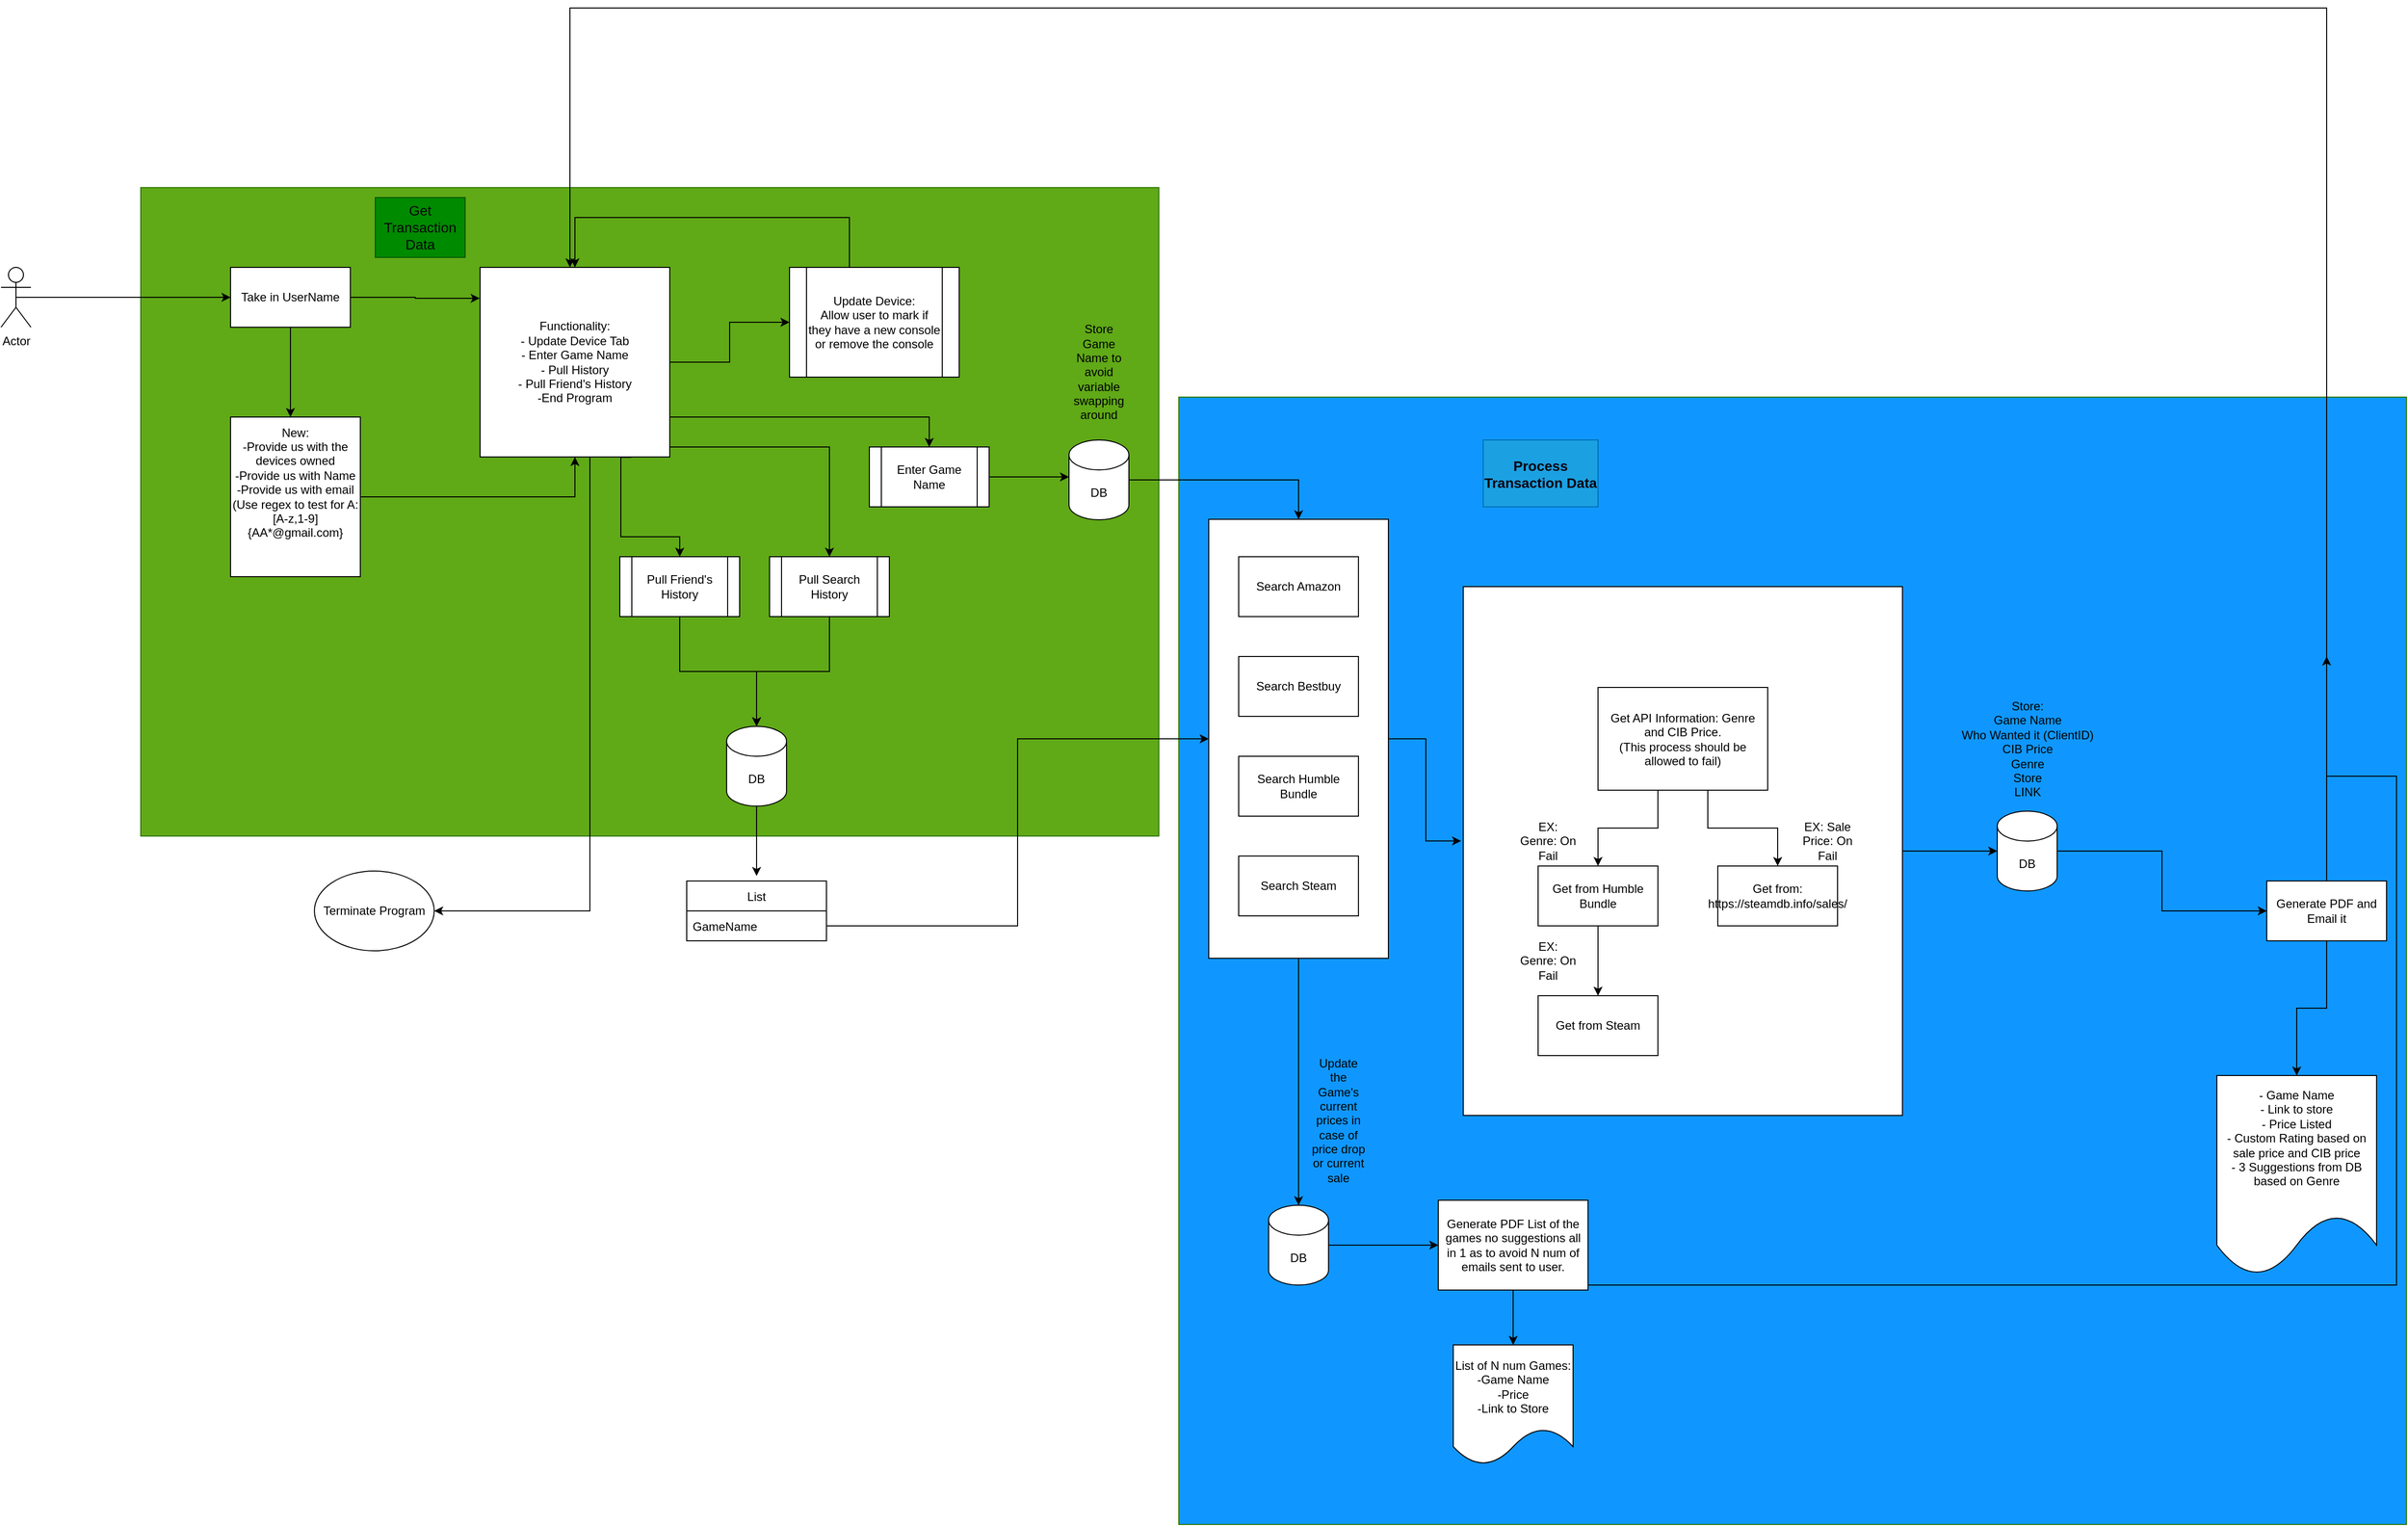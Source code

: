 <mxfile version="15.6.8" type="github">
  <diagram id="C5RBs43oDa-KdzZeNtuy" name="Page-1">
    <mxGraphModel dx="2214" dy="2520" grid="1" gridSize="10" guides="1" tooltips="1" connect="1" arrows="1" fold="1" page="1" pageScale="1" pageWidth="827" pageHeight="1169" math="0" shadow="0">
      <root>
        <mxCell id="WIyWlLk6GJQsqaUBKTNV-0" />
        <mxCell id="WIyWlLk6GJQsqaUBKTNV-1" parent="WIyWlLk6GJQsqaUBKTNV-0" />
        <mxCell id="KGgtrtZ2W4Gr-rw0HMmI-87" value="" style="rounded=0;whiteSpace=wrap;html=1;fillColor=#60a917;fontColor=#ffffff;strokeColor=#2D7600;" vertex="1" parent="WIyWlLk6GJQsqaUBKTNV-1">
          <mxGeometry x="180" width="1020" height="650" as="geometry" />
        </mxCell>
        <mxCell id="KGgtrtZ2W4Gr-rw0HMmI-86" value="" style="rounded=0;whiteSpace=wrap;html=1;fillColor=#0F97FF;fontColor=#ffffff;strokeColor=#2D7600;" vertex="1" parent="WIyWlLk6GJQsqaUBKTNV-1">
          <mxGeometry x="1220" y="210" width="1230" height="1130" as="geometry" />
        </mxCell>
        <mxCell id="KGgtrtZ2W4Gr-rw0HMmI-48" style="edgeStyle=orthogonalEdgeStyle;rounded=0;orthogonalLoop=1;jettySize=auto;html=1;" edge="1" parent="WIyWlLk6GJQsqaUBKTNV-1" source="KGgtrtZ2W4Gr-rw0HMmI-47">
          <mxGeometry relative="1" as="geometry">
            <mxPoint x="2040" y="665" as="targetPoint" />
          </mxGeometry>
        </mxCell>
        <mxCell id="KGgtrtZ2W4Gr-rw0HMmI-47" value="" style="rounded=0;whiteSpace=wrap;html=1;" vertex="1" parent="WIyWlLk6GJQsqaUBKTNV-1">
          <mxGeometry x="1505" y="400" width="440" height="530" as="geometry" />
        </mxCell>
        <mxCell id="KGgtrtZ2W4Gr-rw0HMmI-29" style="edgeStyle=orthogonalEdgeStyle;rounded=0;orthogonalLoop=1;jettySize=auto;html=1;entryX=-0.005;entryY=0.481;entryDx=0;entryDy=0;entryPerimeter=0;" edge="1" parent="WIyWlLk6GJQsqaUBKTNV-1" source="KGgtrtZ2W4Gr-rw0HMmI-28" target="KGgtrtZ2W4Gr-rw0HMmI-47">
          <mxGeometry relative="1" as="geometry">
            <mxPoint x="1490" y="590" as="targetPoint" />
          </mxGeometry>
        </mxCell>
        <mxCell id="KGgtrtZ2W4Gr-rw0HMmI-70" style="edgeStyle=orthogonalEdgeStyle;rounded=0;orthogonalLoop=1;jettySize=auto;html=1;" edge="1" parent="WIyWlLk6GJQsqaUBKTNV-1" source="KGgtrtZ2W4Gr-rw0HMmI-28">
          <mxGeometry relative="1" as="geometry">
            <mxPoint x="1340" y="1020" as="targetPoint" />
          </mxGeometry>
        </mxCell>
        <mxCell id="KGgtrtZ2W4Gr-rw0HMmI-28" value="" style="rounded=0;whiteSpace=wrap;html=1;" vertex="1" parent="WIyWlLk6GJQsqaUBKTNV-1">
          <mxGeometry x="1250" y="332.5" width="180" height="440" as="geometry" />
        </mxCell>
        <mxCell id="KGgtrtZ2W4Gr-rw0HMmI-6" style="edgeStyle=orthogonalEdgeStyle;rounded=0;orthogonalLoop=1;jettySize=auto;html=1;entryX=-0.002;entryY=0.163;entryDx=0;entryDy=0;entryPerimeter=0;" edge="1" parent="WIyWlLk6GJQsqaUBKTNV-1" source="KGgtrtZ2W4Gr-rw0HMmI-0" target="KGgtrtZ2W4Gr-rw0HMmI-9">
          <mxGeometry relative="1" as="geometry">
            <mxPoint x="510" y="110" as="targetPoint" />
          </mxGeometry>
        </mxCell>
        <mxCell id="KGgtrtZ2W4Gr-rw0HMmI-7" style="edgeStyle=orthogonalEdgeStyle;rounded=0;orthogonalLoop=1;jettySize=auto;html=1;exitX=0.5;exitY=1;exitDx=0;exitDy=0;" edge="1" parent="WIyWlLk6GJQsqaUBKTNV-1" source="KGgtrtZ2W4Gr-rw0HMmI-0">
          <mxGeometry relative="1" as="geometry">
            <mxPoint x="330" y="230" as="targetPoint" />
          </mxGeometry>
        </mxCell>
        <mxCell id="KGgtrtZ2W4Gr-rw0HMmI-0" value="Take in UserName" style="rounded=0;whiteSpace=wrap;html=1;" vertex="1" parent="WIyWlLk6GJQsqaUBKTNV-1">
          <mxGeometry x="270" y="80" width="120" height="60" as="geometry" />
        </mxCell>
        <mxCell id="KGgtrtZ2W4Gr-rw0HMmI-2" style="edgeStyle=orthogonalEdgeStyle;rounded=0;orthogonalLoop=1;jettySize=auto;html=1;exitX=0.5;exitY=0.5;exitDx=0;exitDy=0;exitPerimeter=0;" edge="1" parent="WIyWlLk6GJQsqaUBKTNV-1" source="KGgtrtZ2W4Gr-rw0HMmI-1" target="KGgtrtZ2W4Gr-rw0HMmI-0">
          <mxGeometry relative="1" as="geometry">
            <mxPoint x="40" y="110" as="targetPoint" />
          </mxGeometry>
        </mxCell>
        <mxCell id="KGgtrtZ2W4Gr-rw0HMmI-1" value="Actor" style="shape=umlActor;verticalLabelPosition=bottom;verticalAlign=top;html=1;outlineConnect=0;" vertex="1" parent="WIyWlLk6GJQsqaUBKTNV-1">
          <mxGeometry x="40" y="80" width="30" height="60" as="geometry" />
        </mxCell>
        <mxCell id="KGgtrtZ2W4Gr-rw0HMmI-10" style="edgeStyle=orthogonalEdgeStyle;rounded=0;orthogonalLoop=1;jettySize=auto;html=1;entryX=0.5;entryY=1;entryDx=0;entryDy=0;" edge="1" parent="WIyWlLk6GJQsqaUBKTNV-1" source="KGgtrtZ2W4Gr-rw0HMmI-8" target="KGgtrtZ2W4Gr-rw0HMmI-9">
          <mxGeometry relative="1" as="geometry" />
        </mxCell>
        <mxCell id="KGgtrtZ2W4Gr-rw0HMmI-8" value="&lt;div&gt;New: &lt;br&gt;&lt;/div&gt;&lt;div&gt;-Provide us with the devices owned&lt;/div&gt;&lt;div&gt;-Provide us with Name&lt;/div&gt;&lt;div&gt;-Provide us with email&lt;/div&gt;&lt;div&gt;(Use regex to test for A:[A-z,1-9]{AA*@gmail.com}&lt;/div&gt;&lt;div&gt;&lt;br&gt;&lt;/div&gt;&lt;div&gt;&lt;br&gt;&lt;/div&gt;" style="rounded=0;whiteSpace=wrap;html=1;" vertex="1" parent="WIyWlLk6GJQsqaUBKTNV-1">
          <mxGeometry x="270" y="230" width="130" height="160" as="geometry" />
        </mxCell>
        <mxCell id="KGgtrtZ2W4Gr-rw0HMmI-13" style="edgeStyle=orthogonalEdgeStyle;rounded=0;orthogonalLoop=1;jettySize=auto;html=1;entryX=0;entryY=0.5;entryDx=0;entryDy=0;" edge="1" parent="WIyWlLk6GJQsqaUBKTNV-1" source="KGgtrtZ2W4Gr-rw0HMmI-9" target="KGgtrtZ2W4Gr-rw0HMmI-12">
          <mxGeometry relative="1" as="geometry" />
        </mxCell>
        <mxCell id="KGgtrtZ2W4Gr-rw0HMmI-15" style="edgeStyle=orthogonalEdgeStyle;rounded=0;orthogonalLoop=1;jettySize=auto;html=1;entryX=0.5;entryY=0;entryDx=0;entryDy=0;" edge="1" parent="WIyWlLk6GJQsqaUBKTNV-1" source="KGgtrtZ2W4Gr-rw0HMmI-9" target="KGgtrtZ2W4Gr-rw0HMmI-16">
          <mxGeometry relative="1" as="geometry">
            <mxPoint x="860" y="300" as="targetPoint" />
            <Array as="points">
              <mxPoint x="970" y="230" />
            </Array>
          </mxGeometry>
        </mxCell>
        <mxCell id="KGgtrtZ2W4Gr-rw0HMmI-19" style="edgeStyle=orthogonalEdgeStyle;rounded=0;orthogonalLoop=1;jettySize=auto;html=1;exitX=0.797;exitY=1.002;exitDx=0;exitDy=0;entryX=0.5;entryY=0;entryDx=0;entryDy=0;exitPerimeter=0;" edge="1" parent="WIyWlLk6GJQsqaUBKTNV-1" source="KGgtrtZ2W4Gr-rw0HMmI-9" target="KGgtrtZ2W4Gr-rw0HMmI-18">
          <mxGeometry relative="1" as="geometry">
            <Array as="points">
              <mxPoint x="661" y="350" />
              <mxPoint x="720" y="350" />
            </Array>
          </mxGeometry>
        </mxCell>
        <mxCell id="KGgtrtZ2W4Gr-rw0HMmI-20" style="edgeStyle=orthogonalEdgeStyle;rounded=0;orthogonalLoop=1;jettySize=auto;html=1;entryX=0.5;entryY=0;entryDx=0;entryDy=0;" edge="1" parent="WIyWlLk6GJQsqaUBKTNV-1" source="KGgtrtZ2W4Gr-rw0HMmI-9" target="KGgtrtZ2W4Gr-rw0HMmI-17">
          <mxGeometry relative="1" as="geometry">
            <Array as="points">
              <mxPoint x="870" y="260" />
            </Array>
          </mxGeometry>
        </mxCell>
        <mxCell id="KGgtrtZ2W4Gr-rw0HMmI-55" style="edgeStyle=orthogonalEdgeStyle;rounded=0;orthogonalLoop=1;jettySize=auto;html=1;" edge="1" parent="WIyWlLk6GJQsqaUBKTNV-1" source="KGgtrtZ2W4Gr-rw0HMmI-9" target="KGgtrtZ2W4Gr-rw0HMmI-56">
          <mxGeometry relative="1" as="geometry">
            <mxPoint x="615" y="560.571" as="targetPoint" />
            <Array as="points">
              <mxPoint x="630" y="320" />
              <mxPoint x="630" y="320" />
            </Array>
          </mxGeometry>
        </mxCell>
        <mxCell id="KGgtrtZ2W4Gr-rw0HMmI-9" value="&lt;div&gt;Functionality:&lt;/div&gt;&lt;div&gt;- Update Device Tab&lt;/div&gt;&lt;div&gt;- Enter Game Name&lt;/div&gt;&lt;div&gt;- Pull History&lt;/div&gt;&lt;div&gt;- Pull Friend&#39;s History&lt;/div&gt;&lt;div&gt;-End Program&lt;br&gt;&lt;/div&gt;" style="rounded=0;whiteSpace=wrap;html=1;" vertex="1" parent="WIyWlLk6GJQsqaUBKTNV-1">
          <mxGeometry x="520" y="80" width="190" height="190" as="geometry" />
        </mxCell>
        <mxCell id="KGgtrtZ2W4Gr-rw0HMmI-14" style="edgeStyle=orthogonalEdgeStyle;rounded=0;orthogonalLoop=1;jettySize=auto;html=1;entryX=0.5;entryY=0;entryDx=0;entryDy=0;" edge="1" parent="WIyWlLk6GJQsqaUBKTNV-1" source="KGgtrtZ2W4Gr-rw0HMmI-12" target="KGgtrtZ2W4Gr-rw0HMmI-9">
          <mxGeometry relative="1" as="geometry">
            <Array as="points">
              <mxPoint x="890" y="30" />
              <mxPoint x="615" y="30" />
            </Array>
          </mxGeometry>
        </mxCell>
        <mxCell id="KGgtrtZ2W4Gr-rw0HMmI-12" value="&lt;div&gt;Update Device:&lt;/div&gt;&lt;div&gt;Allow user to mark if they have a new console or remove the console&lt;br&gt;&lt;/div&gt;" style="shape=process;whiteSpace=wrap;html=1;backgroundOutline=1;" vertex="1" parent="WIyWlLk6GJQsqaUBKTNV-1">
          <mxGeometry x="830" y="80" width="170" height="110" as="geometry" />
        </mxCell>
        <mxCell id="KGgtrtZ2W4Gr-rw0HMmI-21" style="edgeStyle=orthogonalEdgeStyle;rounded=0;orthogonalLoop=1;jettySize=auto;html=1;" edge="1" parent="WIyWlLk6GJQsqaUBKTNV-1" source="KGgtrtZ2W4Gr-rw0HMmI-16">
          <mxGeometry relative="1" as="geometry">
            <mxPoint x="1110" y="290" as="targetPoint" />
          </mxGeometry>
        </mxCell>
        <mxCell id="KGgtrtZ2W4Gr-rw0HMmI-16" value="Enter Game Name" style="shape=process;whiteSpace=wrap;html=1;backgroundOutline=1;" vertex="1" parent="WIyWlLk6GJQsqaUBKTNV-1">
          <mxGeometry x="910" y="260" width="120" height="60" as="geometry" />
        </mxCell>
        <mxCell id="KGgtrtZ2W4Gr-rw0HMmI-59" style="edgeStyle=orthogonalEdgeStyle;rounded=0;orthogonalLoop=1;jettySize=auto;html=1;" edge="1" parent="WIyWlLk6GJQsqaUBKTNV-1" source="KGgtrtZ2W4Gr-rw0HMmI-17" target="KGgtrtZ2W4Gr-rw0HMmI-57">
          <mxGeometry relative="1" as="geometry" />
        </mxCell>
        <mxCell id="KGgtrtZ2W4Gr-rw0HMmI-17" value="Pull Search History" style="shape=process;whiteSpace=wrap;html=1;backgroundOutline=1;" vertex="1" parent="WIyWlLk6GJQsqaUBKTNV-1">
          <mxGeometry x="810" y="370" width="120" height="60" as="geometry" />
        </mxCell>
        <mxCell id="KGgtrtZ2W4Gr-rw0HMmI-58" style="edgeStyle=orthogonalEdgeStyle;rounded=0;orthogonalLoop=1;jettySize=auto;html=1;" edge="1" parent="WIyWlLk6GJQsqaUBKTNV-1" source="KGgtrtZ2W4Gr-rw0HMmI-18" target="KGgtrtZ2W4Gr-rw0HMmI-57">
          <mxGeometry relative="1" as="geometry" />
        </mxCell>
        <mxCell id="KGgtrtZ2W4Gr-rw0HMmI-18" value="Pull Friend&#39;s History" style="shape=process;whiteSpace=wrap;html=1;backgroundOutline=1;" vertex="1" parent="WIyWlLk6GJQsqaUBKTNV-1">
          <mxGeometry x="660" y="370" width="120" height="60" as="geometry" />
        </mxCell>
        <mxCell id="KGgtrtZ2W4Gr-rw0HMmI-24" value="&lt;div&gt;Search Amazon&lt;/div&gt;" style="rounded=0;whiteSpace=wrap;html=1;" vertex="1" parent="WIyWlLk6GJQsqaUBKTNV-1">
          <mxGeometry x="1280" y="370" width="120" height="60" as="geometry" />
        </mxCell>
        <mxCell id="KGgtrtZ2W4Gr-rw0HMmI-25" value="Search Bestbuy" style="rounded=0;whiteSpace=wrap;html=1;" vertex="1" parent="WIyWlLk6GJQsqaUBKTNV-1">
          <mxGeometry x="1280" y="470" width="120" height="60" as="geometry" />
        </mxCell>
        <mxCell id="KGgtrtZ2W4Gr-rw0HMmI-26" value="Search Humble Bundle" style="rounded=0;whiteSpace=wrap;html=1;" vertex="1" parent="WIyWlLk6GJQsqaUBKTNV-1">
          <mxGeometry x="1280" y="570" width="120" height="60" as="geometry" />
        </mxCell>
        <mxCell id="KGgtrtZ2W4Gr-rw0HMmI-27" value="Search Steam" style="rounded=0;whiteSpace=wrap;html=1;" vertex="1" parent="WIyWlLk6GJQsqaUBKTNV-1">
          <mxGeometry x="1280" y="670" width="120" height="60" as="geometry" />
        </mxCell>
        <mxCell id="KGgtrtZ2W4Gr-rw0HMmI-35" style="edgeStyle=orthogonalEdgeStyle;rounded=0;orthogonalLoop=1;jettySize=auto;html=1;entryX=0.5;entryY=0;entryDx=0;entryDy=0;" edge="1" parent="WIyWlLk6GJQsqaUBKTNV-1" source="KGgtrtZ2W4Gr-rw0HMmI-30" target="KGgtrtZ2W4Gr-rw0HMmI-34">
          <mxGeometry relative="1" as="geometry">
            <Array as="points">
              <mxPoint x="1700" y="642" />
              <mxPoint x="1640" y="642" />
            </Array>
          </mxGeometry>
        </mxCell>
        <mxCell id="KGgtrtZ2W4Gr-rw0HMmI-41" style="edgeStyle=orthogonalEdgeStyle;rounded=0;orthogonalLoop=1;jettySize=auto;html=1;entryX=0.5;entryY=0;entryDx=0;entryDy=0;" edge="1" parent="WIyWlLk6GJQsqaUBKTNV-1" source="KGgtrtZ2W4Gr-rw0HMmI-30" target="KGgtrtZ2W4Gr-rw0HMmI-40">
          <mxGeometry relative="1" as="geometry">
            <Array as="points">
              <mxPoint x="1750" y="642" />
              <mxPoint x="1820" y="642" />
            </Array>
          </mxGeometry>
        </mxCell>
        <mxCell id="KGgtrtZ2W4Gr-rw0HMmI-30" value="&lt;div&gt;Get API Information: Genre and CIB Price. &lt;br&gt;&lt;/div&gt;&lt;div&gt;(This process should be allowed to fail)&lt;br&gt;&lt;/div&gt;" style="rounded=0;whiteSpace=wrap;html=1;" vertex="1" parent="WIyWlLk6GJQsqaUBKTNV-1">
          <mxGeometry x="1640" y="501" width="170" height="103" as="geometry" />
        </mxCell>
        <mxCell id="KGgtrtZ2W4Gr-rw0HMmI-39" style="edgeStyle=orthogonalEdgeStyle;rounded=0;orthogonalLoop=1;jettySize=auto;html=1;entryX=0.5;entryY=0;entryDx=0;entryDy=0;" edge="1" parent="WIyWlLk6GJQsqaUBKTNV-1" source="KGgtrtZ2W4Gr-rw0HMmI-34" target="KGgtrtZ2W4Gr-rw0HMmI-38">
          <mxGeometry relative="1" as="geometry" />
        </mxCell>
        <mxCell id="KGgtrtZ2W4Gr-rw0HMmI-34" value="Get from Humble Bundle" style="rounded=0;whiteSpace=wrap;html=1;" vertex="1" parent="WIyWlLk6GJQsqaUBKTNV-1">
          <mxGeometry x="1580" y="680" width="120" height="60" as="geometry" />
        </mxCell>
        <mxCell id="KGgtrtZ2W4Gr-rw0HMmI-36" value="EX: Genre: On Fail" style="text;html=1;strokeColor=none;fillColor=none;align=center;verticalAlign=middle;whiteSpace=wrap;rounded=0;" vertex="1" parent="WIyWlLk6GJQsqaUBKTNV-1">
          <mxGeometry x="1560" y="640" width="60" height="30" as="geometry" />
        </mxCell>
        <mxCell id="KGgtrtZ2W4Gr-rw0HMmI-37" value="EX: Genre: On Fail" style="text;html=1;strokeColor=none;fillColor=none;align=center;verticalAlign=middle;whiteSpace=wrap;rounded=0;" vertex="1" parent="WIyWlLk6GJQsqaUBKTNV-1">
          <mxGeometry x="1560" y="760" width="60" height="30" as="geometry" />
        </mxCell>
        <mxCell id="KGgtrtZ2W4Gr-rw0HMmI-38" value="Get from Steam" style="rounded=0;whiteSpace=wrap;html=1;" vertex="1" parent="WIyWlLk6GJQsqaUBKTNV-1">
          <mxGeometry x="1580" y="810" width="120" height="60" as="geometry" />
        </mxCell>
        <mxCell id="KGgtrtZ2W4Gr-rw0HMmI-40" value="Get from: https://steamdb.info/sales/" style="rounded=0;whiteSpace=wrap;html=1;" vertex="1" parent="WIyWlLk6GJQsqaUBKTNV-1">
          <mxGeometry x="1760" y="680" width="120" height="60" as="geometry" />
        </mxCell>
        <mxCell id="KGgtrtZ2W4Gr-rw0HMmI-42" value="EX: Sale Price: On Fail" style="text;html=1;strokeColor=none;fillColor=none;align=center;verticalAlign=middle;whiteSpace=wrap;rounded=0;" vertex="1" parent="WIyWlLk6GJQsqaUBKTNV-1">
          <mxGeometry x="1840" y="640" width="60" height="30" as="geometry" />
        </mxCell>
        <mxCell id="KGgtrtZ2W4Gr-rw0HMmI-50" style="edgeStyle=orthogonalEdgeStyle;rounded=0;orthogonalLoop=1;jettySize=auto;html=1;entryX=0;entryY=0.5;entryDx=0;entryDy=0;" edge="1" parent="WIyWlLk6GJQsqaUBKTNV-1" source="KGgtrtZ2W4Gr-rw0HMmI-49" target="KGgtrtZ2W4Gr-rw0HMmI-51">
          <mxGeometry relative="1" as="geometry">
            <mxPoint x="2200" y="740" as="targetPoint" />
            <Array as="points" />
          </mxGeometry>
        </mxCell>
        <mxCell id="KGgtrtZ2W4Gr-rw0HMmI-49" value="DB" style="shape=cylinder3;whiteSpace=wrap;html=1;boundedLbl=1;backgroundOutline=1;size=15;" vertex="1" parent="WIyWlLk6GJQsqaUBKTNV-1">
          <mxGeometry x="2040" y="625" width="60" height="80" as="geometry" />
        </mxCell>
        <mxCell id="KGgtrtZ2W4Gr-rw0HMmI-53" style="edgeStyle=orthogonalEdgeStyle;rounded=0;orthogonalLoop=1;jettySize=auto;html=1;" edge="1" parent="WIyWlLk6GJQsqaUBKTNV-1" source="KGgtrtZ2W4Gr-rw0HMmI-51">
          <mxGeometry relative="1" as="geometry">
            <mxPoint x="610" y="80" as="targetPoint" />
            <Array as="points">
              <mxPoint x="2370" y="-180" />
              <mxPoint x="610" y="-180" />
            </Array>
          </mxGeometry>
        </mxCell>
        <mxCell id="KGgtrtZ2W4Gr-rw0HMmI-65" style="edgeStyle=orthogonalEdgeStyle;rounded=0;orthogonalLoop=1;jettySize=auto;html=1;entryX=0.5;entryY=0;entryDx=0;entryDy=0;" edge="1" parent="WIyWlLk6GJQsqaUBKTNV-1" source="KGgtrtZ2W4Gr-rw0HMmI-51" target="KGgtrtZ2W4Gr-rw0HMmI-67">
          <mxGeometry relative="1" as="geometry">
            <mxPoint x="2370" y="850" as="targetPoint" />
          </mxGeometry>
        </mxCell>
        <mxCell id="KGgtrtZ2W4Gr-rw0HMmI-51" value="Generate PDF and Email it" style="rounded=0;whiteSpace=wrap;html=1;" vertex="1" parent="WIyWlLk6GJQsqaUBKTNV-1">
          <mxGeometry x="2310" y="695" width="120" height="60" as="geometry" />
        </mxCell>
        <mxCell id="KGgtrtZ2W4Gr-rw0HMmI-52" value="&lt;div&gt;Store:&lt;/div&gt;&lt;div&gt;Game Name&lt;/div&gt;&lt;div&gt;Who Wanted it (ClientID)&lt;br&gt;&lt;/div&gt;&lt;div&gt;CIB Price&lt;/div&gt;&lt;div&gt;Genre&lt;/div&gt;&lt;div&gt;Store&lt;/div&gt;&lt;div&gt;LINK&lt;br&gt;&lt;/div&gt;&lt;div&gt;&lt;br&gt;&lt;/div&gt;" style="text;html=1;align=center;verticalAlign=middle;resizable=0;points=[];autosize=1;strokeColor=none;fillColor=none;" vertex="1" parent="WIyWlLk6GJQsqaUBKTNV-1">
          <mxGeometry x="1995" y="510" width="150" height="120" as="geometry" />
        </mxCell>
        <mxCell id="KGgtrtZ2W4Gr-rw0HMmI-56" value="Terminate Program" style="ellipse;whiteSpace=wrap;html=1;" vertex="1" parent="WIyWlLk6GJQsqaUBKTNV-1">
          <mxGeometry x="354" y="685" width="120" height="80" as="geometry" />
        </mxCell>
        <mxCell id="KGgtrtZ2W4Gr-rw0HMmI-60" style="edgeStyle=orthogonalEdgeStyle;rounded=0;orthogonalLoop=1;jettySize=auto;html=1;" edge="1" parent="WIyWlLk6GJQsqaUBKTNV-1" source="KGgtrtZ2W4Gr-rw0HMmI-57">
          <mxGeometry relative="1" as="geometry">
            <mxPoint x="797" y="690" as="targetPoint" />
          </mxGeometry>
        </mxCell>
        <mxCell id="KGgtrtZ2W4Gr-rw0HMmI-57" value="DB" style="shape=cylinder3;whiteSpace=wrap;html=1;boundedLbl=1;backgroundOutline=1;size=15;" vertex="1" parent="WIyWlLk6GJQsqaUBKTNV-1">
          <mxGeometry x="767" y="540" width="60" height="80" as="geometry" />
        </mxCell>
        <mxCell id="KGgtrtZ2W4Gr-rw0HMmI-61" value="List" style="swimlane;fontStyle=0;childLayout=stackLayout;horizontal=1;startSize=30;horizontalStack=0;resizeParent=1;resizeParentMax=0;resizeLast=0;collapsible=1;marginBottom=0;" vertex="1" parent="WIyWlLk6GJQsqaUBKTNV-1">
          <mxGeometry x="727" y="695" width="140" height="60" as="geometry" />
        </mxCell>
        <mxCell id="KGgtrtZ2W4Gr-rw0HMmI-62" value="GameName" style="text;strokeColor=none;fillColor=none;align=left;verticalAlign=middle;spacingLeft=4;spacingRight=4;overflow=hidden;points=[[0,0.5],[1,0.5]];portConstraint=eastwest;rotatable=0;" vertex="1" parent="KGgtrtZ2W4Gr-rw0HMmI-61">
          <mxGeometry y="30" width="140" height="30" as="geometry" />
        </mxCell>
        <mxCell id="KGgtrtZ2W4Gr-rw0HMmI-67" value="&lt;div&gt;- Game Name&lt;/div&gt;&lt;div&gt;- Link to store&lt;/div&gt;&lt;div&gt;- Price Listed&lt;/div&gt;&lt;div&gt;- Custom Rating based on sale price and CIB price&lt;br&gt;&lt;/div&gt;&lt;div&gt;- 3 Suggestions from DB based on Genre&lt;br&gt;&lt;/div&gt;&lt;div&gt;&lt;br&gt;&lt;/div&gt;" style="shape=document;whiteSpace=wrap;html=1;boundedLbl=1;" vertex="1" parent="WIyWlLk6GJQsqaUBKTNV-1">
          <mxGeometry x="2260" y="890" width="160" height="200" as="geometry" />
        </mxCell>
        <mxCell id="KGgtrtZ2W4Gr-rw0HMmI-69" style="edgeStyle=orthogonalEdgeStyle;rounded=0;orthogonalLoop=1;jettySize=auto;html=1;entryX=0;entryY=0.5;entryDx=0;entryDy=0;" edge="1" parent="WIyWlLk6GJQsqaUBKTNV-1" source="KGgtrtZ2W4Gr-rw0HMmI-62" target="KGgtrtZ2W4Gr-rw0HMmI-28">
          <mxGeometry relative="1" as="geometry" />
        </mxCell>
        <mxCell id="KGgtrtZ2W4Gr-rw0HMmI-74" value="" style="edgeStyle=orthogonalEdgeStyle;rounded=0;orthogonalLoop=1;jettySize=auto;html=1;" edge="1" parent="WIyWlLk6GJQsqaUBKTNV-1" source="KGgtrtZ2W4Gr-rw0HMmI-71" target="KGgtrtZ2W4Gr-rw0HMmI-73">
          <mxGeometry relative="1" as="geometry" />
        </mxCell>
        <mxCell id="KGgtrtZ2W4Gr-rw0HMmI-71" value="DB" style="shape=cylinder3;whiteSpace=wrap;html=1;boundedLbl=1;backgroundOutline=1;size=15;" vertex="1" parent="WIyWlLk6GJQsqaUBKTNV-1">
          <mxGeometry x="1310" y="1020" width="60" height="80" as="geometry" />
        </mxCell>
        <mxCell id="KGgtrtZ2W4Gr-rw0HMmI-72" value="Update the Game&#39;s current prices in case of price drop or current sale" style="text;html=1;strokeColor=none;fillColor=none;align=center;verticalAlign=middle;whiteSpace=wrap;rounded=0;" vertex="1" parent="WIyWlLk6GJQsqaUBKTNV-1">
          <mxGeometry x="1350" y="920" width="60" height="30" as="geometry" />
        </mxCell>
        <mxCell id="KGgtrtZ2W4Gr-rw0HMmI-75" style="edgeStyle=orthogonalEdgeStyle;rounded=0;orthogonalLoop=1;jettySize=auto;html=1;" edge="1" parent="WIyWlLk6GJQsqaUBKTNV-1" source="KGgtrtZ2W4Gr-rw0HMmI-73">
          <mxGeometry relative="1" as="geometry">
            <mxPoint x="2370" y="470" as="targetPoint" />
            <Array as="points">
              <mxPoint x="2440" y="1100" />
              <mxPoint x="2440" y="590" />
              <mxPoint x="2370" y="590" />
            </Array>
          </mxGeometry>
        </mxCell>
        <mxCell id="KGgtrtZ2W4Gr-rw0HMmI-76" style="edgeStyle=orthogonalEdgeStyle;rounded=0;orthogonalLoop=1;jettySize=auto;html=1;" edge="1" parent="WIyWlLk6GJQsqaUBKTNV-1" source="KGgtrtZ2W4Gr-rw0HMmI-73">
          <mxGeometry relative="1" as="geometry">
            <mxPoint x="1555" y="1160" as="targetPoint" />
          </mxGeometry>
        </mxCell>
        <mxCell id="KGgtrtZ2W4Gr-rw0HMmI-73" value="Generate PDF List of the games no suggestions all in 1 as to avoid N num of emails sent to user." style="whiteSpace=wrap;html=1;" vertex="1" parent="WIyWlLk6GJQsqaUBKTNV-1">
          <mxGeometry x="1480" y="1015" width="150" height="90" as="geometry" />
        </mxCell>
        <mxCell id="KGgtrtZ2W4Gr-rw0HMmI-77" value="&lt;div&gt;List of N num Games:&lt;br&gt;&lt;/div&gt;&lt;div&gt;-Game Name&lt;/div&gt;&lt;div&gt;-Price&lt;/div&gt;&lt;div&gt;-Link to Store&lt;br&gt;&lt;/div&gt;" style="shape=document;whiteSpace=wrap;html=1;boundedLbl=1;" vertex="1" parent="WIyWlLk6GJQsqaUBKTNV-1">
          <mxGeometry x="1495" y="1160" width="120" height="120" as="geometry" />
        </mxCell>
        <mxCell id="KGgtrtZ2W4Gr-rw0HMmI-79" style="edgeStyle=orthogonalEdgeStyle;rounded=0;orthogonalLoop=1;jettySize=auto;html=1;entryX=0.5;entryY=0;entryDx=0;entryDy=0;" edge="1" parent="WIyWlLk6GJQsqaUBKTNV-1" source="KGgtrtZ2W4Gr-rw0HMmI-78" target="KGgtrtZ2W4Gr-rw0HMmI-28">
          <mxGeometry relative="1" as="geometry">
            <mxPoint x="1350" y="293" as="targetPoint" />
          </mxGeometry>
        </mxCell>
        <mxCell id="KGgtrtZ2W4Gr-rw0HMmI-78" value="DB" style="shape=cylinder3;whiteSpace=wrap;html=1;boundedLbl=1;backgroundOutline=1;size=15;" vertex="1" parent="WIyWlLk6GJQsqaUBKTNV-1">
          <mxGeometry x="1110" y="253" width="60" height="80" as="geometry" />
        </mxCell>
        <mxCell id="KGgtrtZ2W4Gr-rw0HMmI-80" value="Store Game Name to avoid variable swapping around " style="text;html=1;strokeColor=none;fillColor=none;align=center;verticalAlign=middle;whiteSpace=wrap;rounded=0;" vertex="1" parent="WIyWlLk6GJQsqaUBKTNV-1">
          <mxGeometry x="1110" y="170" width="60" height="30" as="geometry" />
        </mxCell>
        <mxCell id="KGgtrtZ2W4Gr-rw0HMmI-84" value="&lt;div style=&quot;font-size: 14px&quot;&gt;&lt;font style=&quot;font-size: 14px&quot; color=&quot;#080707&quot;&gt;Get Transaction Data&lt;/font&gt;&lt;/div&gt;" style="text;html=1;strokeColor=#005700;fillColor=#008a00;align=center;verticalAlign=middle;whiteSpace=wrap;rounded=0;fontColor=#ffffff;" vertex="1" parent="WIyWlLk6GJQsqaUBKTNV-1">
          <mxGeometry x="415" y="10" width="90" height="60" as="geometry" />
        </mxCell>
        <mxCell id="KGgtrtZ2W4Gr-rw0HMmI-89" value="&lt;font style=&quot;font-size: 14px&quot;&gt;&lt;b&gt;&lt;font style=&quot;font-size: 14px&quot; color=&quot;#0C000F&quot;&gt;Process Transaction Data&lt;/font&gt;&lt;/b&gt;&lt;/font&gt;" style="text;html=1;strokeColor=#006EAF;fillColor=#1ba1e2;align=center;verticalAlign=middle;whiteSpace=wrap;rounded=0;fontColor=#ffffff;" vertex="1" parent="WIyWlLk6GJQsqaUBKTNV-1">
          <mxGeometry x="1525" y="253" width="115" height="67" as="geometry" />
        </mxCell>
      </root>
    </mxGraphModel>
  </diagram>
</mxfile>
